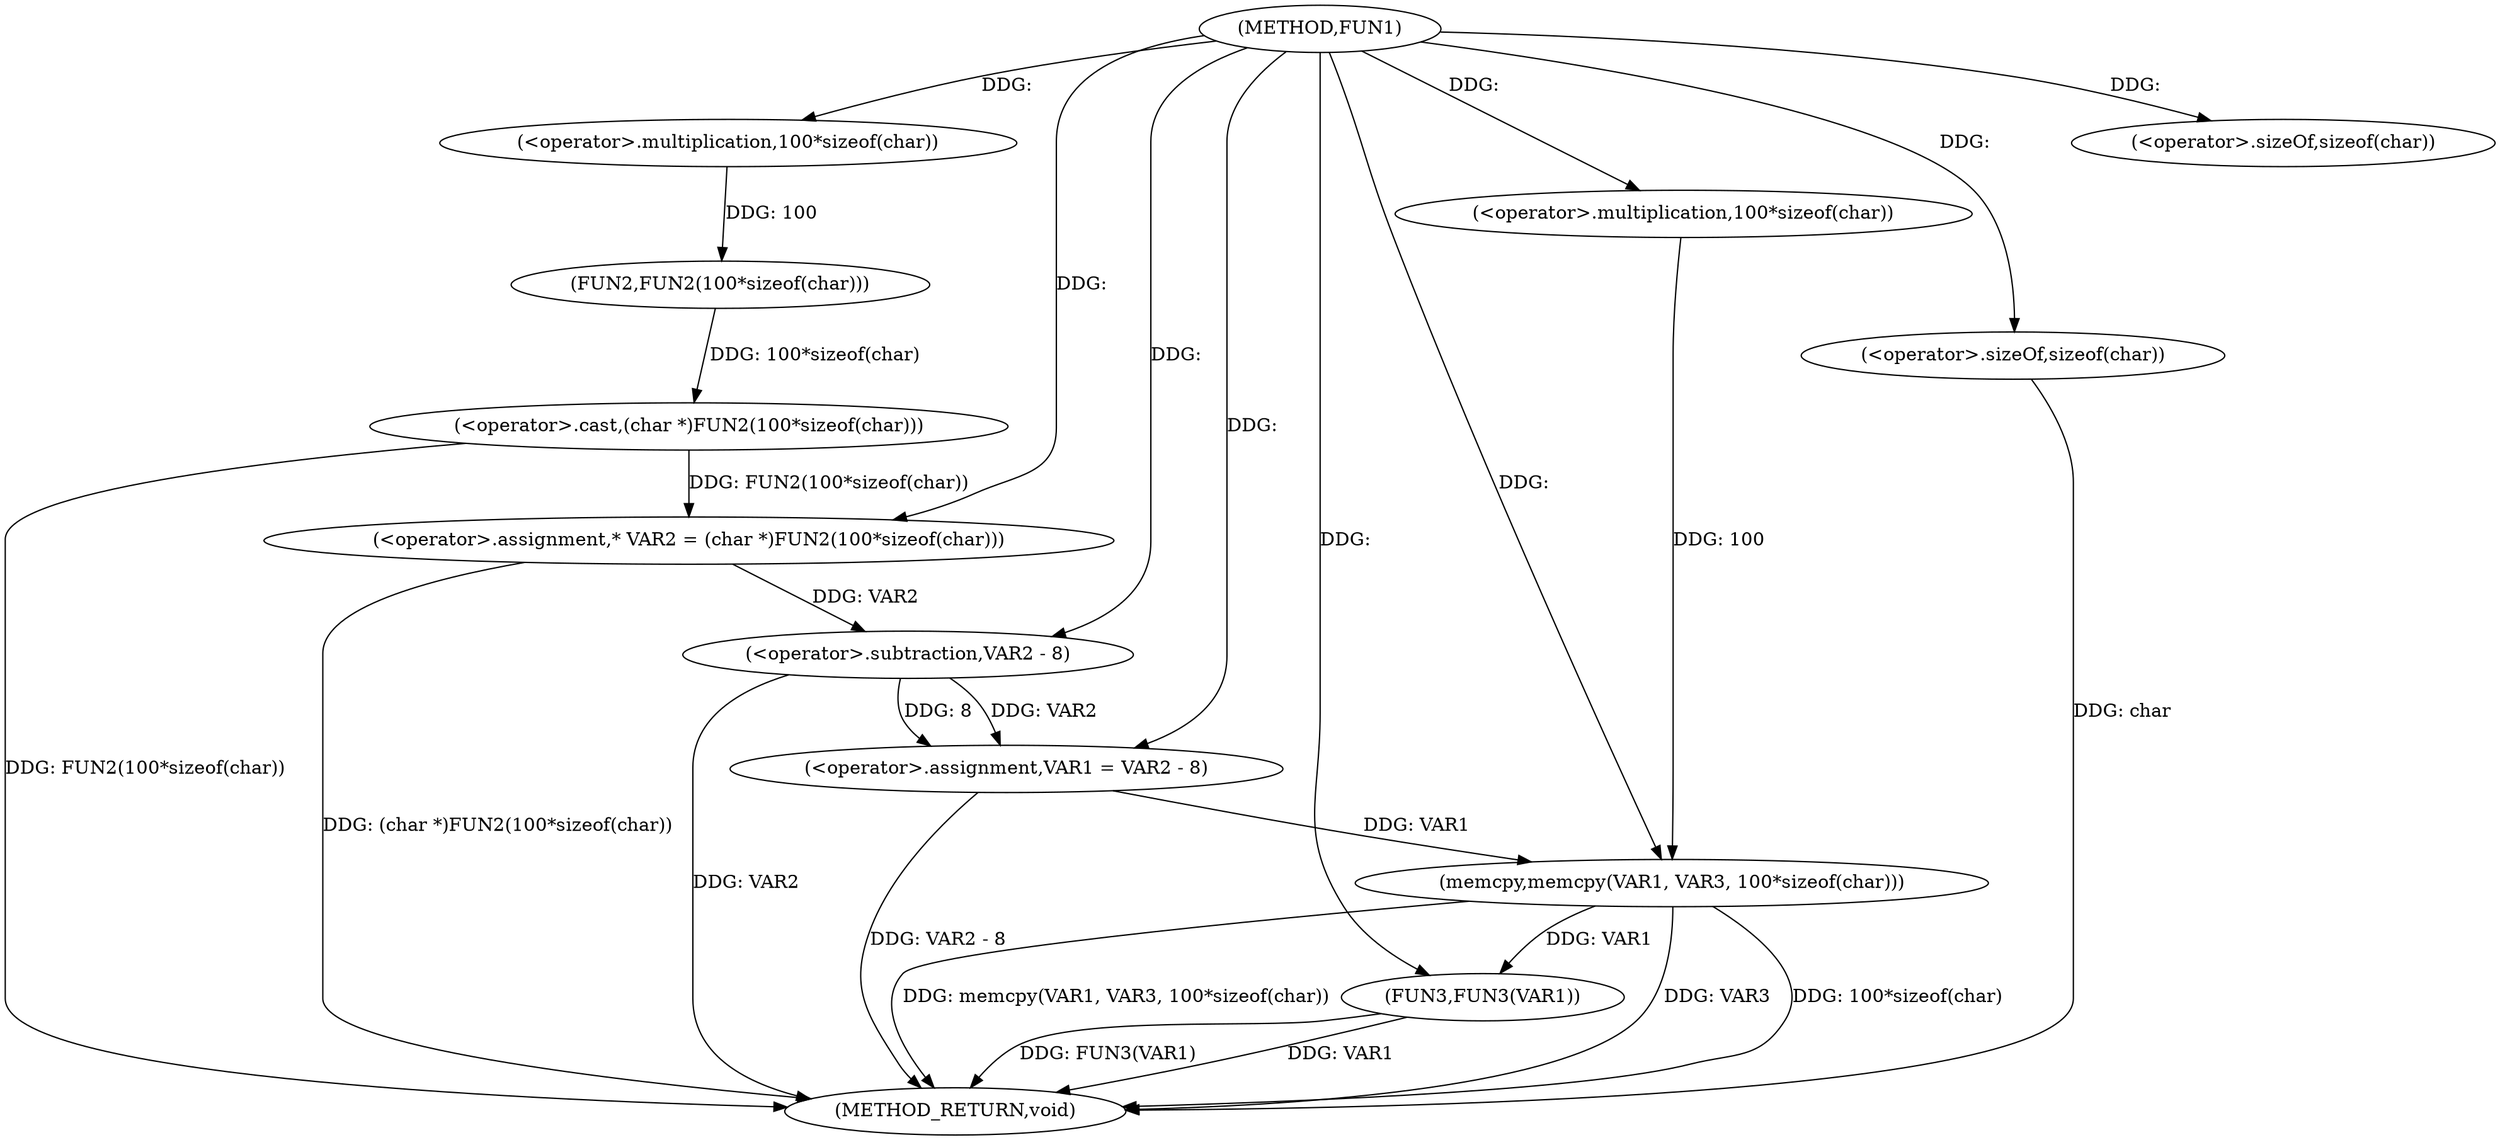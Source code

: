 digraph FUN1 {  
"1000100" [label = "(METHOD,FUN1)" ]
"1000131" [label = "(METHOD_RETURN,void)" ]
"1000104" [label = "(<operator>.assignment,* VAR2 = (char *)FUN2(100*sizeof(char)))" ]
"1000106" [label = "(<operator>.cast,(char *)FUN2(100*sizeof(char)))" ]
"1000108" [label = "(FUN2,FUN2(100*sizeof(char)))" ]
"1000109" [label = "(<operator>.multiplication,100*sizeof(char))" ]
"1000111" [label = "(<operator>.sizeOf,sizeof(char))" ]
"1000115" [label = "(<operator>.assignment,VAR1 = VAR2 - 8)" ]
"1000117" [label = "(<operator>.subtraction,VAR2 - 8)" ]
"1000122" [label = "(memcpy,memcpy(VAR1, VAR3, 100*sizeof(char)))" ]
"1000125" [label = "(<operator>.multiplication,100*sizeof(char))" ]
"1000127" [label = "(<operator>.sizeOf,sizeof(char))" ]
"1000129" [label = "(FUN3,FUN3(VAR1))" ]
  "1000115" -> "1000131"  [ label = "DDG: VAR2 - 8"] 
  "1000129" -> "1000131"  [ label = "DDG: VAR1"] 
  "1000122" -> "1000131"  [ label = "DDG: 100*sizeof(char)"] 
  "1000106" -> "1000131"  [ label = "DDG: FUN2(100*sizeof(char))"] 
  "1000129" -> "1000131"  [ label = "DDG: FUN3(VAR1)"] 
  "1000117" -> "1000131"  [ label = "DDG: VAR2"] 
  "1000122" -> "1000131"  [ label = "DDG: memcpy(VAR1, VAR3, 100*sizeof(char))"] 
  "1000127" -> "1000131"  [ label = "DDG: char"] 
  "1000104" -> "1000131"  [ label = "DDG: (char *)FUN2(100*sizeof(char))"] 
  "1000122" -> "1000131"  [ label = "DDG: VAR3"] 
  "1000106" -> "1000104"  [ label = "DDG: FUN2(100*sizeof(char))"] 
  "1000100" -> "1000104"  [ label = "DDG: "] 
  "1000108" -> "1000106"  [ label = "DDG: 100*sizeof(char)"] 
  "1000109" -> "1000108"  [ label = "DDG: 100"] 
  "1000100" -> "1000109"  [ label = "DDG: "] 
  "1000100" -> "1000111"  [ label = "DDG: "] 
  "1000117" -> "1000115"  [ label = "DDG: VAR2"] 
  "1000117" -> "1000115"  [ label = "DDG: 8"] 
  "1000100" -> "1000115"  [ label = "DDG: "] 
  "1000104" -> "1000117"  [ label = "DDG: VAR2"] 
  "1000100" -> "1000117"  [ label = "DDG: "] 
  "1000115" -> "1000122"  [ label = "DDG: VAR1"] 
  "1000100" -> "1000122"  [ label = "DDG: "] 
  "1000125" -> "1000122"  [ label = "DDG: 100"] 
  "1000100" -> "1000125"  [ label = "DDG: "] 
  "1000100" -> "1000127"  [ label = "DDG: "] 
  "1000122" -> "1000129"  [ label = "DDG: VAR1"] 
  "1000100" -> "1000129"  [ label = "DDG: "] 
}
